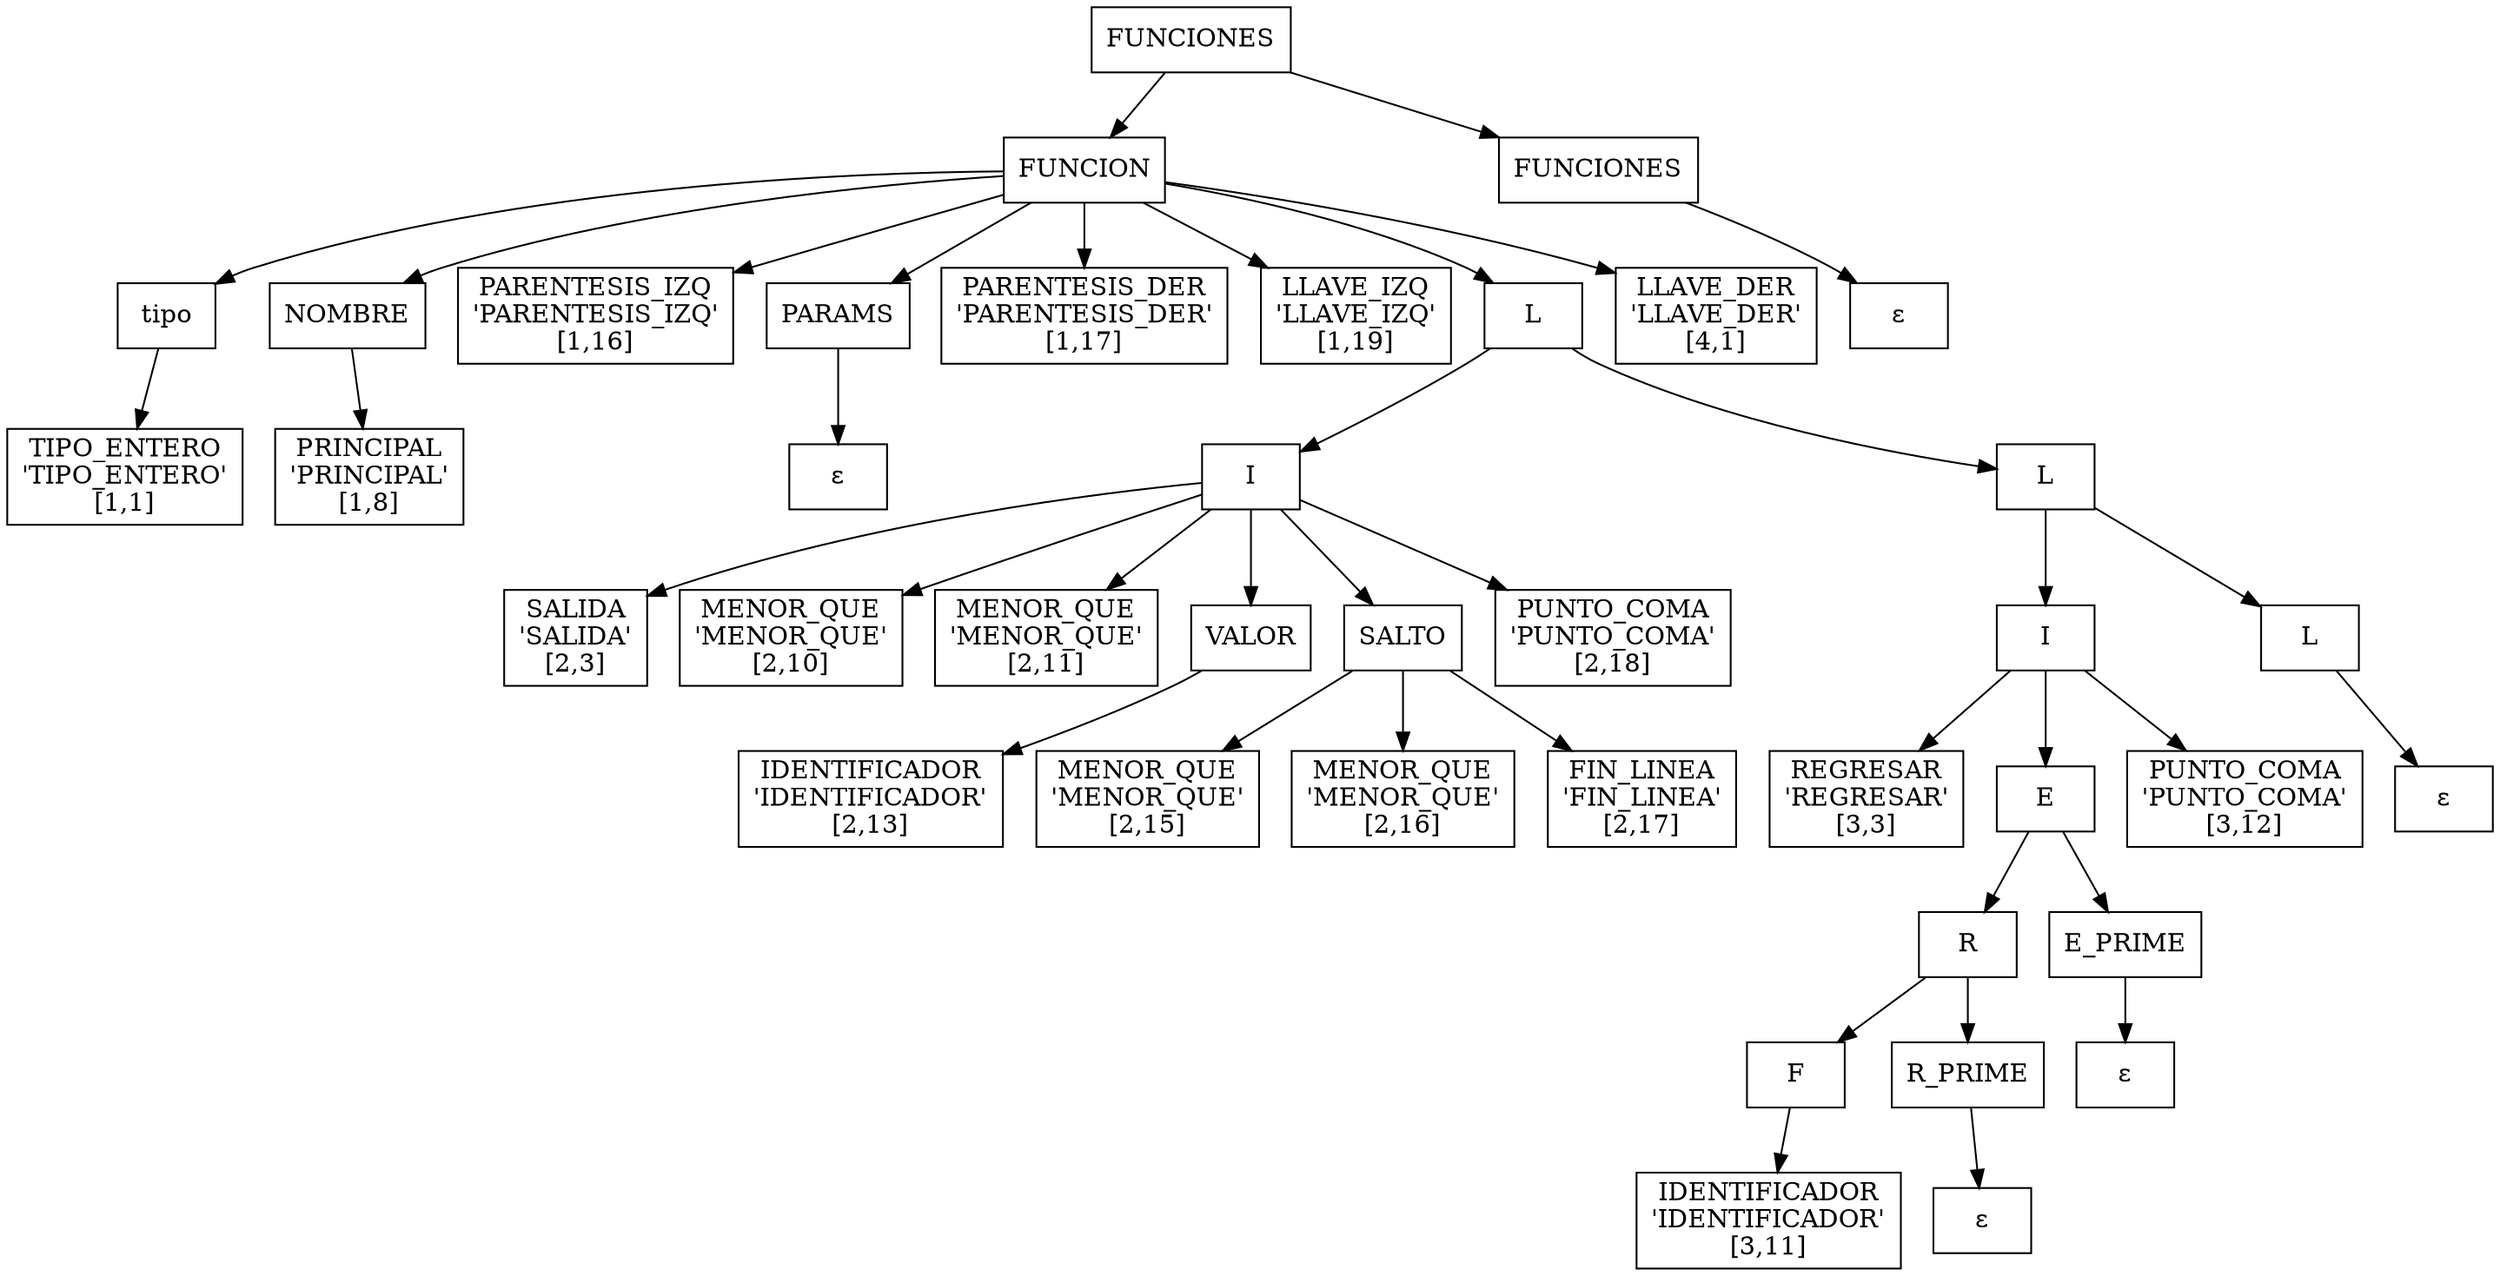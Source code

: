digraph G {
  node [shape=box];
node0 [label="FUNCIONES"];
node1 [label="FUNCION"];
node0 -> node1;
node2 [label="tipo"];
node1 -> node2;
node3 [label="TIPO_ENTERO\n'TIPO_ENTERO'\n[1,1]"];
node2 -> node3;
node4 [label="NOMBRE"];
node1 -> node4;
node5 [label="PRINCIPAL\n'PRINCIPAL'\n[1,8]"];
node4 -> node5;
node6 [label="PARENTESIS_IZQ\n'PARENTESIS_IZQ'\n[1,16]"];
node1 -> node6;
node7 [label="PARAMS"];
node1 -> node7;
node8 [label="ε"];
node7 -> node8;
node9 [label="PARENTESIS_DER\n'PARENTESIS_DER'\n[1,17]"];
node1 -> node9;
node10 [label="LLAVE_IZQ\n'LLAVE_IZQ'\n[1,19]"];
node1 -> node10;
node11 [label="L"];
node1 -> node11;
node12 [label="I"];
node11 -> node12;
node13 [label="SALIDA\n'SALIDA'\n[2,3]"];
node12 -> node13;
node14 [label="MENOR_QUE\n'MENOR_QUE'\n[2,10]"];
node12 -> node14;
node15 [label="MENOR_QUE\n'MENOR_QUE'\n[2,11]"];
node12 -> node15;
node16 [label="VALOR"];
node12 -> node16;
node17 [label="IDENTIFICADOR\n'IDENTIFICADOR'\n[2,13]"];
node16 -> node17;
node18 [label="SALTO"];
node12 -> node18;
node19 [label="MENOR_QUE\n'MENOR_QUE'\n[2,15]"];
node18 -> node19;
node20 [label="MENOR_QUE\n'MENOR_QUE'\n[2,16]"];
node18 -> node20;
node21 [label="FIN_LINEA\n'FIN_LINEA'\n[2,17]"];
node18 -> node21;
node22 [label="PUNTO_COMA\n'PUNTO_COMA'\n[2,18]"];
node12 -> node22;
node23 [label="L"];
node11 -> node23;
node24 [label="I"];
node23 -> node24;
node25 [label="REGRESAR\n'REGRESAR'\n[3,3]"];
node24 -> node25;
node26 [label="E"];
node24 -> node26;
node27 [label="R"];
node26 -> node27;
node28 [label="F"];
node27 -> node28;
node29 [label="IDENTIFICADOR\n'IDENTIFICADOR'\n[3,11]"];
node28 -> node29;
node30 [label="R_PRIME"];
node27 -> node30;
node31 [label="ε"];
node30 -> node31;
node32 [label="E_PRIME"];
node26 -> node32;
node33 [label="ε"];
node32 -> node33;
node34 [label="PUNTO_COMA\n'PUNTO_COMA'\n[3,12]"];
node24 -> node34;
node35 [label="L"];
node23 -> node35;
node36 [label="ε"];
node35 -> node36;
node37 [label="LLAVE_DER\n'LLAVE_DER'\n[4,1]"];
node1 -> node37;
node38 [label="FUNCIONES"];
node0 -> node38;
node39 [label="ε"];
node38 -> node39;
}